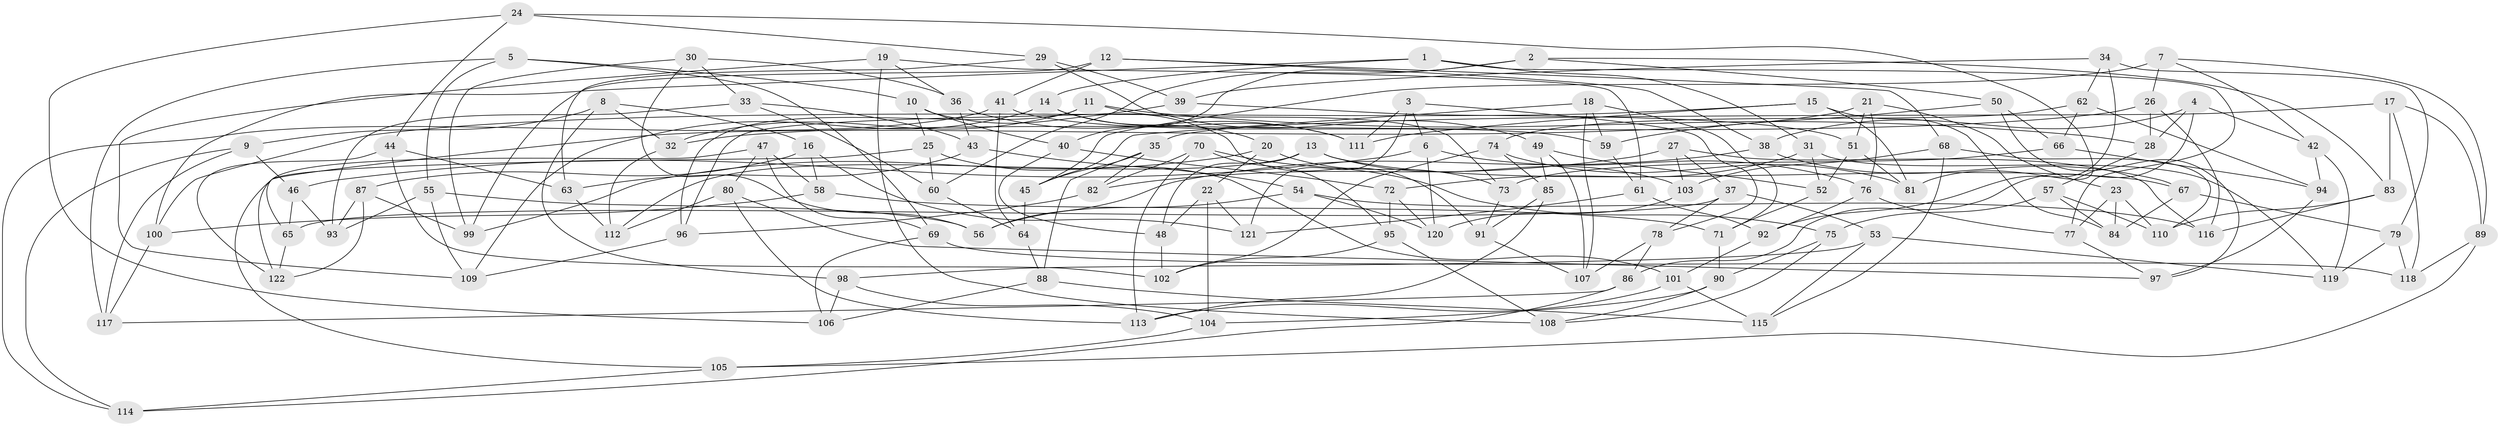 // coarse degree distribution, {10: 0.09836065573770492, 4: 0.6065573770491803, 11: 0.06557377049180328, 8: 0.03278688524590164, 5: 0.03278688524590164, 9: 0.04918032786885246, 6: 0.03278688524590164, 3: 0.08196721311475409}
// Generated by graph-tools (version 1.1) at 2025/54/03/04/25 22:54:00]
// undirected, 122 vertices, 244 edges
graph export_dot {
  node [color=gray90,style=filled];
  1;
  2;
  3;
  4;
  5;
  6;
  7;
  8;
  9;
  10;
  11;
  12;
  13;
  14;
  15;
  16;
  17;
  18;
  19;
  20;
  21;
  22;
  23;
  24;
  25;
  26;
  27;
  28;
  29;
  30;
  31;
  32;
  33;
  34;
  35;
  36;
  37;
  38;
  39;
  40;
  41;
  42;
  43;
  44;
  45;
  46;
  47;
  48;
  49;
  50;
  51;
  52;
  53;
  54;
  55;
  56;
  57;
  58;
  59;
  60;
  61;
  62;
  63;
  64;
  65;
  66;
  67;
  68;
  69;
  70;
  71;
  72;
  73;
  74;
  75;
  76;
  77;
  78;
  79;
  80;
  81;
  82;
  83;
  84;
  85;
  86;
  87;
  88;
  89;
  90;
  91;
  92;
  93;
  94;
  95;
  96;
  97;
  98;
  99;
  100;
  101;
  102;
  103;
  104;
  105;
  106;
  107;
  108;
  109;
  110;
  111;
  112;
  113;
  114;
  115;
  116;
  117;
  118;
  119;
  120;
  121;
  122;
  1 -- 31;
  1 -- 14;
  1 -- 100;
  1 -- 77;
  2 -- 83;
  2 -- 50;
  2 -- 60;
  2 -- 40;
  3 -- 121;
  3 -- 6;
  3 -- 111;
  3 -- 78;
  4 -- 38;
  4 -- 28;
  4 -- 42;
  4 -- 86;
  5 -- 117;
  5 -- 69;
  5 -- 55;
  5 -- 10;
  6 -- 120;
  6 -- 76;
  6 -- 46;
  7 -- 42;
  7 -- 45;
  7 -- 89;
  7 -- 26;
  8 -- 32;
  8 -- 9;
  8 -- 16;
  8 -- 98;
  9 -- 117;
  9 -- 114;
  9 -- 46;
  10 -- 40;
  10 -- 25;
  10 -- 91;
  11 -- 32;
  11 -- 96;
  11 -- 73;
  11 -- 28;
  12 -- 41;
  12 -- 68;
  12 -- 38;
  12 -- 99;
  13 -- 103;
  13 -- 48;
  13 -- 112;
  13 -- 67;
  14 -- 109;
  14 -- 111;
  14 -- 20;
  15 -- 111;
  15 -- 81;
  15 -- 84;
  15 -- 100;
  16 -- 58;
  16 -- 87;
  16 -- 121;
  17 -- 89;
  17 -- 83;
  17 -- 35;
  17 -- 118;
  18 -- 107;
  18 -- 59;
  18 -- 45;
  18 -- 71;
  19 -- 108;
  19 -- 61;
  19 -- 109;
  19 -- 36;
  20 -- 22;
  20 -- 73;
  20 -- 99;
  21 -- 51;
  21 -- 23;
  21 -- 76;
  21 -- 65;
  22 -- 121;
  22 -- 104;
  22 -- 48;
  23 -- 110;
  23 -- 84;
  23 -- 77;
  24 -- 106;
  24 -- 44;
  24 -- 29;
  24 -- 81;
  25 -- 101;
  25 -- 60;
  25 -- 105;
  26 -- 28;
  26 -- 32;
  26 -- 116;
  27 -- 103;
  27 -- 82;
  27 -- 116;
  27 -- 37;
  28 -- 57;
  29 -- 63;
  29 -- 49;
  29 -- 39;
  30 -- 56;
  30 -- 33;
  30 -- 36;
  30 -- 99;
  31 -- 52;
  31 -- 72;
  31 -- 119;
  32 -- 112;
  33 -- 60;
  33 -- 43;
  33 -- 93;
  34 -- 92;
  34 -- 62;
  34 -- 39;
  34 -- 79;
  35 -- 88;
  35 -- 82;
  35 -- 45;
  36 -- 43;
  36 -- 111;
  37 -- 65;
  37 -- 53;
  37 -- 78;
  38 -- 56;
  38 -- 67;
  39 -- 51;
  39 -- 96;
  40 -- 72;
  40 -- 48;
  41 -- 59;
  41 -- 64;
  41 -- 114;
  42 -- 94;
  42 -- 119;
  43 -- 63;
  43 -- 54;
  44 -- 63;
  44 -- 102;
  44 -- 122;
  45 -- 64;
  46 -- 93;
  46 -- 65;
  47 -- 122;
  47 -- 58;
  47 -- 69;
  47 -- 80;
  48 -- 102;
  49 -- 52;
  49 -- 107;
  49 -- 85;
  50 -- 59;
  50 -- 66;
  50 -- 97;
  51 -- 52;
  51 -- 81;
  52 -- 71;
  53 -- 98;
  53 -- 119;
  53 -- 115;
  54 -- 120;
  54 -- 56;
  54 -- 116;
  55 -- 56;
  55 -- 93;
  55 -- 109;
  57 -- 110;
  57 -- 84;
  57 -- 75;
  58 -- 71;
  58 -- 100;
  59 -- 61;
  60 -- 64;
  61 -- 121;
  61 -- 92;
  62 -- 66;
  62 -- 94;
  62 -- 74;
  63 -- 112;
  64 -- 88;
  65 -- 122;
  66 -- 73;
  66 -- 94;
  67 -- 84;
  67 -- 79;
  68 -- 103;
  68 -- 115;
  68 -- 110;
  69 -- 118;
  69 -- 106;
  70 -- 113;
  70 -- 75;
  70 -- 82;
  70 -- 95;
  71 -- 90;
  72 -- 120;
  72 -- 95;
  73 -- 91;
  74 -- 102;
  74 -- 81;
  74 -- 85;
  75 -- 90;
  75 -- 108;
  76 -- 92;
  76 -- 77;
  77 -- 97;
  78 -- 86;
  78 -- 107;
  79 -- 119;
  79 -- 118;
  80 -- 97;
  80 -- 113;
  80 -- 112;
  82 -- 96;
  83 -- 116;
  83 -- 110;
  85 -- 113;
  85 -- 91;
  86 -- 117;
  86 -- 114;
  87 -- 93;
  87 -- 99;
  87 -- 122;
  88 -- 115;
  88 -- 106;
  89 -- 118;
  89 -- 105;
  90 -- 108;
  90 -- 104;
  91 -- 107;
  92 -- 101;
  94 -- 97;
  95 -- 102;
  95 -- 108;
  96 -- 109;
  98 -- 106;
  98 -- 104;
  100 -- 117;
  101 -- 115;
  101 -- 113;
  103 -- 120;
  104 -- 105;
  105 -- 114;
}
